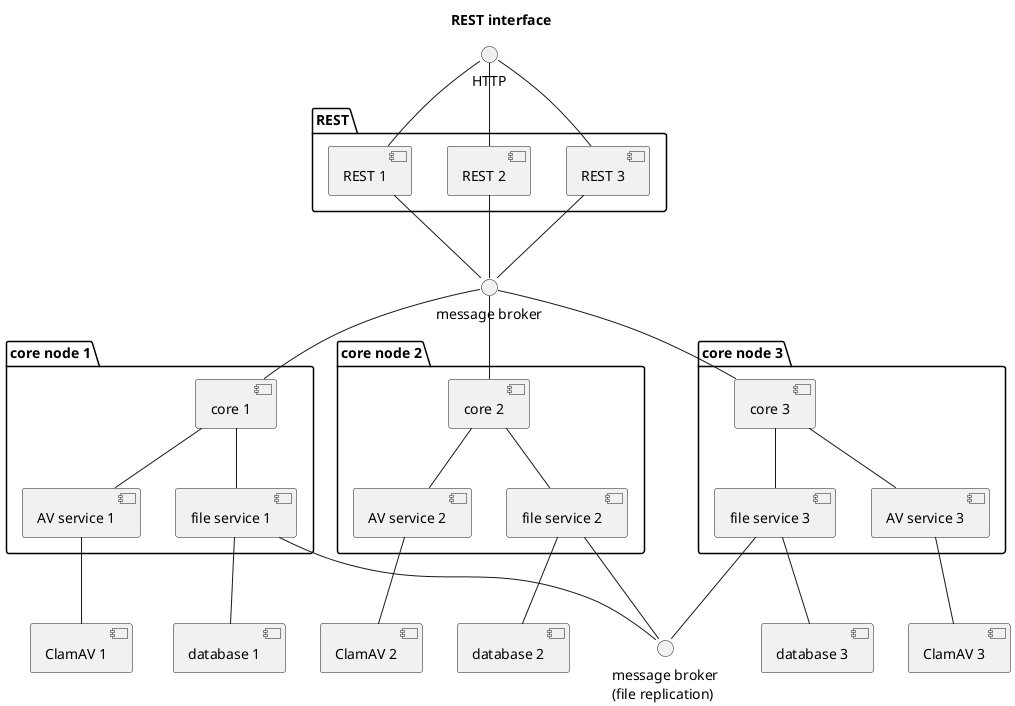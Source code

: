 @startuml

title REST interface

interface "HTTP" as http
interface "message broker" as broker
interface "message broker\n(file replication)" as broker2


package "REST" {
    [REST 3]
    [REST 2]
    [REST 1]
}

package "core node 1" {
    [core 1]
    [AV service 1]
    [file service 1]
}

package "core node 2" {
    [core 2]
    [AV service 2]
    [file service 2]
}

package "core node 3" {
    [core 3]
    [AV service 3]
    [file service 3]
}

http -- [REST 1]
http -- [REST 2]
http -- [REST 3]

[REST 1] -- broker
[REST 2] -- broker
[REST 3] -- broker

broker -- [core 1]
broker -- [core 2]
broker -- [core 3]

[core 1] -- [AV service 1]
[core 2] -- [AV service 2]
[core 3] -- [AV service 3]

[core 1] -- [file service 1]
[core 2] -- [file service 2]
[core 3] -- [file service 3]

[AV service 1] -- [ClamAV 1]
[AV service 2] -- [ClamAV 2]
[AV service 3] -- [ClamAV 3]

[file service 1] -- [database 1]
[file service 2] -- [database 2]
[file service 3] -- [database 3]

[file service 1] -- broker2
[file service 2] -- broker2
[file service 3] -- broker2

@enduml
